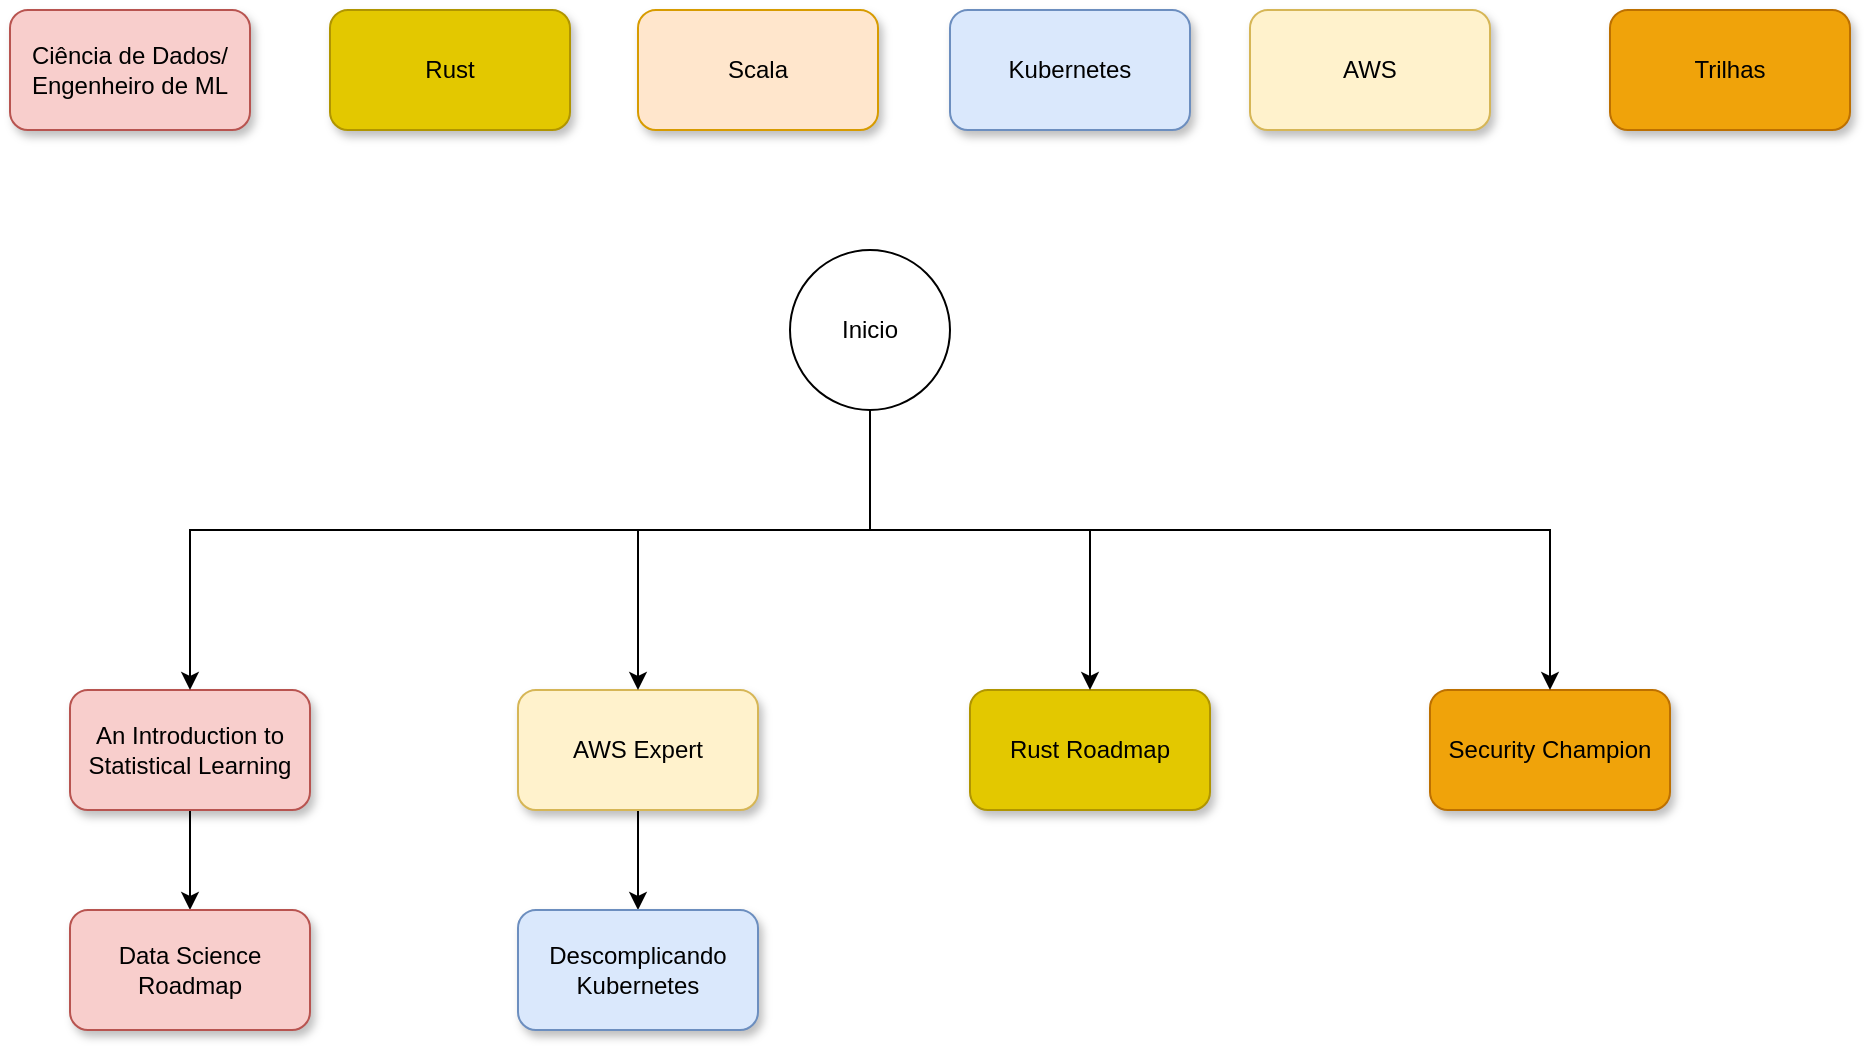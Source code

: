 <mxfile version="22.1.16" type="github">
  <diagram name="Página-1" id="EQxA5Od2Q3lQZ3v4GBOc">
    <mxGraphModel dx="1434" dy="746" grid="1" gridSize="10" guides="1" tooltips="1" connect="1" arrows="1" fold="1" page="1" pageScale="1" pageWidth="827" pageHeight="1169" math="0" shadow="0">
      <root>
        <mxCell id="0" />
        <mxCell id="1" parent="0" />
        <mxCell id="GFYhtWjBYcAE8isCYqtC-1" value="Ciência de Dados/&lt;br&gt;Engenheiro de ML" style="rounded=1;whiteSpace=wrap;html=1;fillColor=#f8cecc;strokeColor=#b85450;shadow=1;" parent="1" vertex="1">
          <mxGeometry x="40" y="40" width="120" height="60" as="geometry" />
        </mxCell>
        <mxCell id="GFYhtWjBYcAE8isCYqtC-2" value="Scala" style="rounded=1;whiteSpace=wrap;html=1;fillColor=#ffe6cc;strokeColor=#d79b00;shadow=1;" parent="1" vertex="1">
          <mxGeometry x="354" y="40" width="120" height="60" as="geometry" />
        </mxCell>
        <mxCell id="GFYhtWjBYcAE8isCYqtC-3" value="Rust" style="rounded=1;whiteSpace=wrap;html=1;fillColor=#e3c800;strokeColor=#B09500;shadow=1;fontColor=#000000;" parent="1" vertex="1">
          <mxGeometry x="200" y="40" width="120" height="60" as="geometry" />
        </mxCell>
        <mxCell id="GFYhtWjBYcAE8isCYqtC-4" value="Kubernetes" style="rounded=1;whiteSpace=wrap;html=1;fillColor=#dae8fc;strokeColor=#6c8ebf;shadow=1;" parent="1" vertex="1">
          <mxGeometry x="510" y="40" width="120" height="60" as="geometry" />
        </mxCell>
        <mxCell id="GFYhtWjBYcAE8isCYqtC-5" value="AWS" style="rounded=1;whiteSpace=wrap;html=1;fillColor=#fff2cc;strokeColor=#d6b656;shadow=1;" parent="1" vertex="1">
          <mxGeometry x="660" y="40" width="120" height="60" as="geometry" />
        </mxCell>
        <mxCell id="GFYhtWjBYcAE8isCYqtC-15" style="edgeStyle=orthogonalEdgeStyle;rounded=0;orthogonalLoop=1;jettySize=auto;html=1;" parent="1" source="GFYhtWjBYcAE8isCYqtC-10" target="GFYhtWjBYcAE8isCYqtC-12" edge="1">
          <mxGeometry relative="1" as="geometry" />
        </mxCell>
        <UserObject label="An Introduction to Statistical Learning" link="https://www.statlearning.com/" id="GFYhtWjBYcAE8isCYqtC-10">
          <mxCell style="rounded=1;whiteSpace=wrap;html=1;fillColor=#f8cecc;strokeColor=#b85450;shadow=1;" parent="1" vertex="1">
            <mxGeometry x="70" y="380" width="120" height="60" as="geometry" />
          </mxCell>
        </UserObject>
        <UserObject label="Data Science Roadmap" link="https://roadmap.sh/ai-data-scientist" id="GFYhtWjBYcAE8isCYqtC-12">
          <mxCell style="rounded=1;whiteSpace=wrap;html=1;fillColor=#f8cecc;strokeColor=#b85450;shadow=1;" parent="1" vertex="1">
            <mxGeometry x="70" y="490" width="120" height="60" as="geometry" />
          </mxCell>
        </UserObject>
        <mxCell id="GFYhtWjBYcAE8isCYqtC-18" style="edgeStyle=orthogonalEdgeStyle;rounded=0;orthogonalLoop=1;jettySize=auto;html=1;" parent="1" source="GFYhtWjBYcAE8isCYqtC-16" target="GFYhtWjBYcAE8isCYqtC-17" edge="1">
          <mxGeometry relative="1" as="geometry" />
        </mxCell>
        <UserObject label="AWS Expert" link="https://www.linuxtips.io/path-player?courseid=aws-expert&amp;unit=63a488d768e3faaa9d033308Unit" id="GFYhtWjBYcAE8isCYqtC-16">
          <mxCell style="rounded=1;whiteSpace=wrap;html=1;fillColor=#fff2cc;strokeColor=#d6b656;shadow=1;" parent="1" vertex="1">
            <mxGeometry x="294" y="380" width="120" height="60" as="geometry" />
          </mxCell>
        </UserObject>
        <UserObject label="Descomplicando Kubernetes" link="https://www.linuxtips.io/path-player?courseid=descomplicando-o-kubernetes-expert-mode&amp;unit=637c8f62a2320103c4014177Unit" id="GFYhtWjBYcAE8isCYqtC-17">
          <mxCell style="rounded=1;whiteSpace=wrap;html=1;fillColor=#dae8fc;strokeColor=#6c8ebf;shadow=1;" parent="1" vertex="1">
            <mxGeometry x="294" y="490" width="120" height="60" as="geometry" />
          </mxCell>
        </UserObject>
        <UserObject label="Rust Roadmap" link="https://roadmap.sh/rust" id="GFYhtWjBYcAE8isCYqtC-19">
          <mxCell style="rounded=1;whiteSpace=wrap;html=1;fillColor=#e3c800;strokeColor=#B09500;shadow=1;fontColor=#000000;" parent="1" vertex="1">
            <mxGeometry x="520" y="380" width="120" height="60" as="geometry" />
          </mxCell>
        </UserObject>
        <mxCell id="GFYhtWjBYcAE8isCYqtC-20" value="Trilhas" style="rounded=1;whiteSpace=wrap;html=1;fillColor=#f0a30a;strokeColor=#BD7000;shadow=1;fontColor=#000000;" parent="1" vertex="1">
          <mxGeometry x="840" y="40" width="120" height="60" as="geometry" />
        </mxCell>
        <mxCell id="GFYhtWjBYcAE8isCYqtC-22" value="Security Champion" style="rounded=1;whiteSpace=wrap;html=1;fillColor=#f0a30a;strokeColor=#BD7000;shadow=1;fontColor=#000000;" parent="1" vertex="1">
          <mxGeometry x="750" y="380" width="120" height="60" as="geometry" />
        </mxCell>
        <mxCell id="GFYhtWjBYcAE8isCYqtC-25" style="edgeStyle=orthogonalEdgeStyle;rounded=0;orthogonalLoop=1;jettySize=auto;html=1;entryX=0.5;entryY=0;entryDx=0;entryDy=0;" parent="1" source="GFYhtWjBYcAE8isCYqtC-24" target="GFYhtWjBYcAE8isCYqtC-10" edge="1">
          <mxGeometry relative="1" as="geometry">
            <Array as="points">
              <mxPoint x="470" y="300" />
              <mxPoint x="130" y="300" />
            </Array>
          </mxGeometry>
        </mxCell>
        <mxCell id="GFYhtWjBYcAE8isCYqtC-26" style="edgeStyle=orthogonalEdgeStyle;rounded=0;orthogonalLoop=1;jettySize=auto;html=1;" parent="1" source="GFYhtWjBYcAE8isCYqtC-24" target="GFYhtWjBYcAE8isCYqtC-16" edge="1">
          <mxGeometry relative="1" as="geometry">
            <Array as="points">
              <mxPoint x="470" y="300" />
              <mxPoint x="354" y="300" />
            </Array>
          </mxGeometry>
        </mxCell>
        <mxCell id="GFYhtWjBYcAE8isCYqtC-27" style="edgeStyle=orthogonalEdgeStyle;rounded=0;orthogonalLoop=1;jettySize=auto;html=1;" parent="1" source="GFYhtWjBYcAE8isCYqtC-24" target="GFYhtWjBYcAE8isCYqtC-19" edge="1">
          <mxGeometry relative="1" as="geometry">
            <Array as="points">
              <mxPoint x="470" y="300" />
              <mxPoint x="580" y="300" />
            </Array>
          </mxGeometry>
        </mxCell>
        <mxCell id="GFYhtWjBYcAE8isCYqtC-28" style="edgeStyle=orthogonalEdgeStyle;rounded=0;orthogonalLoop=1;jettySize=auto;html=1;" parent="1" source="GFYhtWjBYcAE8isCYqtC-24" target="GFYhtWjBYcAE8isCYqtC-22" edge="1">
          <mxGeometry relative="1" as="geometry">
            <Array as="points">
              <mxPoint x="470" y="300" />
              <mxPoint x="810" y="300" />
            </Array>
          </mxGeometry>
        </mxCell>
        <mxCell id="GFYhtWjBYcAE8isCYqtC-24" value="Inicio" style="ellipse;whiteSpace=wrap;html=1;aspect=fixed;" parent="1" vertex="1">
          <mxGeometry x="430" y="160" width="80" height="80" as="geometry" />
        </mxCell>
        <mxCell id="QWYf4EimEr6cd_DEaJjt-1" value="" style="shape=image;html=1;verticalAlign=top;verticalLabelPosition=bottom;labelBackgroundColor=#ffffff;imageAspect=0;aspect=fixed;image=https://cdn1.iconfinder.com/data/icons/material-core/20/check-circle-128.png" vertex="1" parent="1">
          <mxGeometry x="742" y="420" width="38" height="38" as="geometry" />
        </mxCell>
      </root>
    </mxGraphModel>
  </diagram>
</mxfile>
